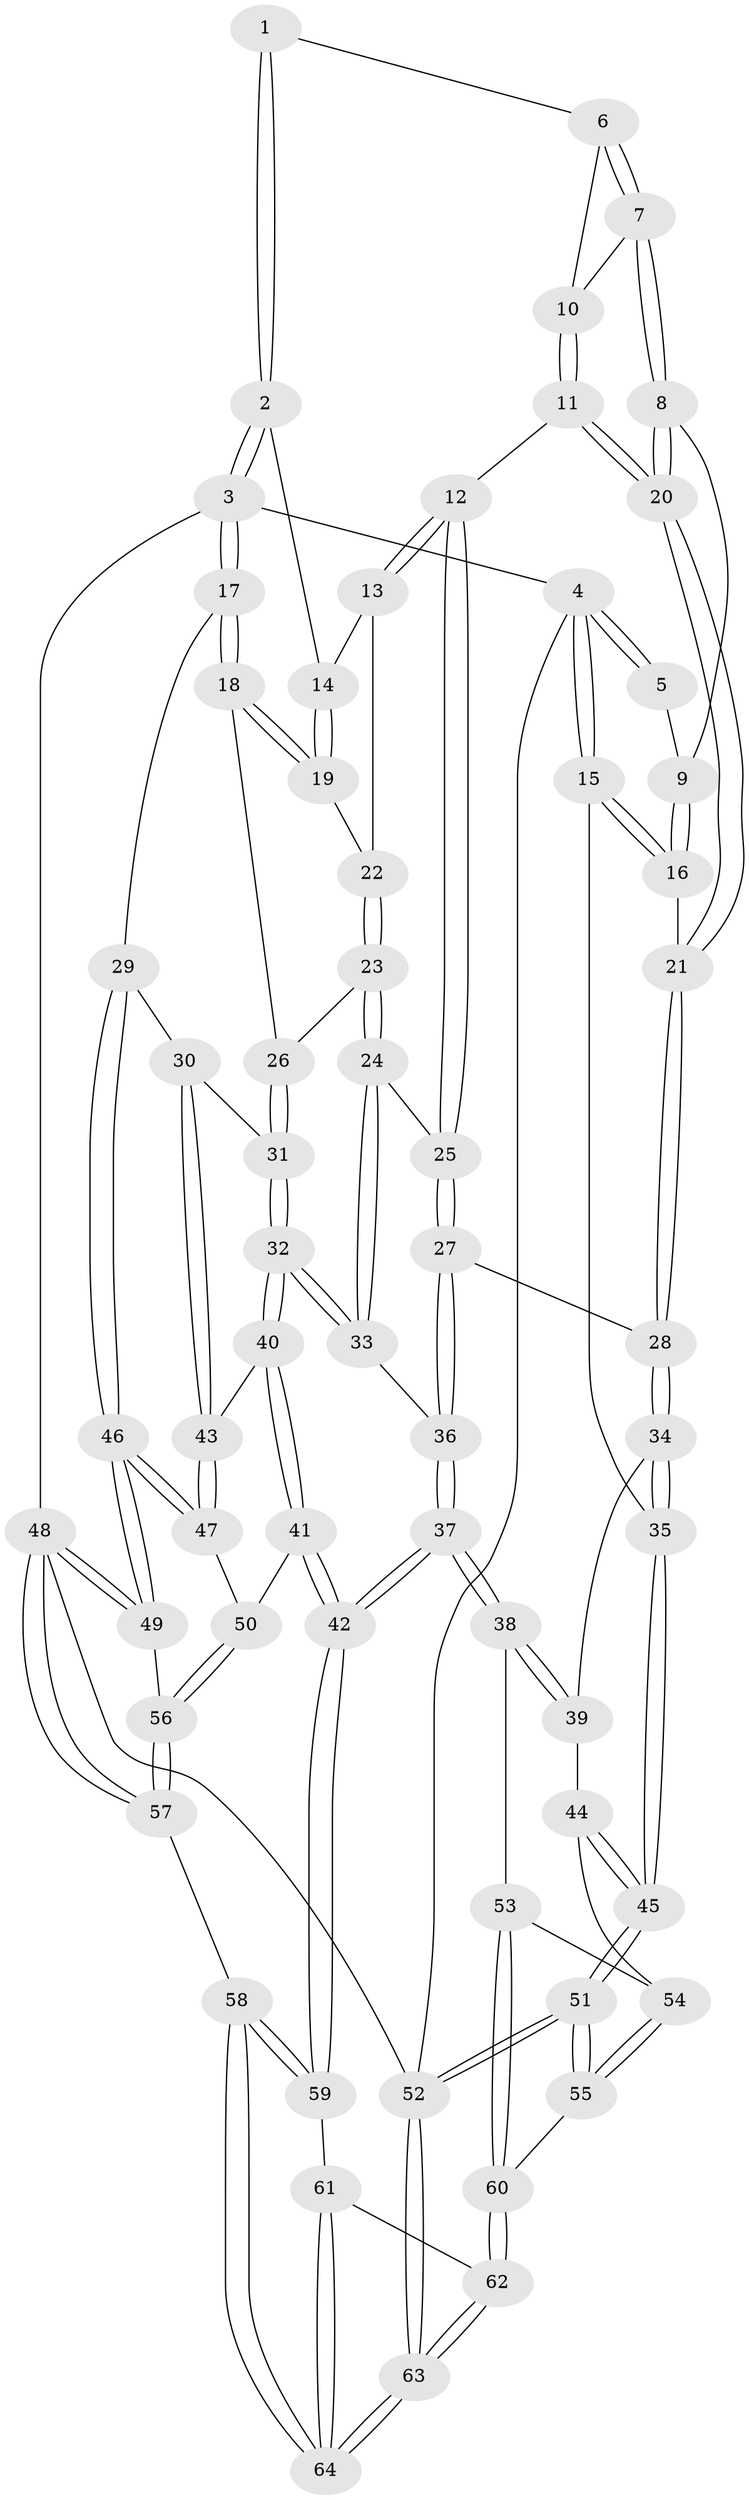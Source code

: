 // Generated by graph-tools (version 1.1) at 2025/38/03/09/25 02:38:45]
// undirected, 64 vertices, 157 edges
graph export_dot {
graph [start="1"]
  node [color=gray90,style=filled];
  1 [pos="+0.40567602617611687+0"];
  2 [pos="+0.852279413470984+0"];
  3 [pos="+1+0"];
  4 [pos="+0+0"];
  5 [pos="+0.2981045940650237+0"];
  6 [pos="+0.41219371946605127+0"];
  7 [pos="+0.3146277565262736+0.18539229710037905"];
  8 [pos="+0.3135566820262484+0.18699919879703925"];
  9 [pos="+0.23426985527388847+0.11082891770650773"];
  10 [pos="+0.46209451130393775+0.09116237095339504"];
  11 [pos="+0.49686546662691844+0.1831922159428449"];
  12 [pos="+0.5969714306356967+0.2195854714839162"];
  13 [pos="+0.6527762302440566+0.17283341395327448"];
  14 [pos="+0.8406775594543839+0"];
  15 [pos="+0+0.2251342081448627"];
  16 [pos="+0.16344384208540325+0.19753722425692244"];
  17 [pos="+1+0.37848741974741273"];
  18 [pos="+0.9016140967209515+0.2512137312738721"];
  19 [pos="+0.8727881909452967+0.20458756946897524"];
  20 [pos="+0.3369946373477084+0.3349661697002802"];
  21 [pos="+0.3361200109771061+0.33658621643540654"];
  22 [pos="+0.7758545093948896+0.2366817436786741"];
  23 [pos="+0.7188316760410621+0.35167381061206987"];
  24 [pos="+0.6617546853781788+0.37155369825749995"];
  25 [pos="+0.6052103740993428+0.2480820498137756"];
  26 [pos="+0.8036151095654696+0.35447946195255886"];
  27 [pos="+0.4325852894251357+0.40688896896658694"];
  28 [pos="+0.33214197402830686+0.39622076015939367"];
  29 [pos="+1+0.45059199194351207"];
  30 [pos="+0.9969316186397273+0.4777353211758383"];
  31 [pos="+0.8875859029728853+0.47158634266300176"];
  32 [pos="+0.7423168486582621+0.5412281988562769"];
  33 [pos="+0.6349135088490423+0.45844489134475486"];
  34 [pos="+0.31536707413718396+0.4204628747996627"];
  35 [pos="+0+0.4664018155872158"];
  36 [pos="+0.6300893900798178+0.46044426905707775"];
  37 [pos="+0.4568107791559837+0.7190785679740592"];
  38 [pos="+0.4265363566842604+0.7052377802422997"];
  39 [pos="+0.33495133999992205+0.49928278713891816"];
  40 [pos="+0.7487293057968595+0.5806990149107256"];
  41 [pos="+0.698379736705387+0.7283680075443179"];
  42 [pos="+0.49876646160946936+0.7713586349712963"];
  43 [pos="+0.8720614693899921+0.6442553614212735"];
  44 [pos="+0.13905767661625246+0.675209875551632"];
  45 [pos="+0+0.6078835451024903"];
  46 [pos="+1+0.8748398550320267"];
  47 [pos="+0.9000614486092577+0.7340502542467667"];
  48 [pos="+1+1"];
  49 [pos="+1+0.9029774510679326"];
  50 [pos="+0.7647770075531133+0.7727123073715917"];
  51 [pos="+0+0.9548509434485567"];
  52 [pos="+0+1"];
  53 [pos="+0.41706728852208974+0.7078668025507477"];
  54 [pos="+0.17625654706477648+0.6973076265046281"];
  55 [pos="+0.1954422096193064+0.8681310310845399"];
  56 [pos="+0.7722473291066746+0.8231543679846678"];
  57 [pos="+0.7996660629236015+1"];
  58 [pos="+0.5927867681442869+1"];
  59 [pos="+0.5046934478339573+0.8798287963818955"];
  60 [pos="+0.22013792376129482+0.8781244214734976"];
  61 [pos="+0.3290264417515274+0.9291308860155827"];
  62 [pos="+0.22871133035643657+0.8939583396769083"];
  63 [pos="+0.21085544416663854+1"];
  64 [pos="+0.21479517529573736+1"];
  1 -- 2;
  1 -- 2;
  1 -- 6;
  2 -- 3;
  2 -- 3;
  2 -- 14;
  3 -- 4;
  3 -- 17;
  3 -- 17;
  3 -- 48;
  4 -- 5;
  4 -- 5;
  4 -- 15;
  4 -- 15;
  4 -- 52;
  5 -- 9;
  6 -- 7;
  6 -- 7;
  6 -- 10;
  7 -- 8;
  7 -- 8;
  7 -- 10;
  8 -- 9;
  8 -- 20;
  8 -- 20;
  9 -- 16;
  9 -- 16;
  10 -- 11;
  10 -- 11;
  11 -- 12;
  11 -- 20;
  11 -- 20;
  12 -- 13;
  12 -- 13;
  12 -- 25;
  12 -- 25;
  13 -- 14;
  13 -- 22;
  14 -- 19;
  14 -- 19;
  15 -- 16;
  15 -- 16;
  15 -- 35;
  16 -- 21;
  17 -- 18;
  17 -- 18;
  17 -- 29;
  18 -- 19;
  18 -- 19;
  18 -- 26;
  19 -- 22;
  20 -- 21;
  20 -- 21;
  21 -- 28;
  21 -- 28;
  22 -- 23;
  22 -- 23;
  23 -- 24;
  23 -- 24;
  23 -- 26;
  24 -- 25;
  24 -- 33;
  24 -- 33;
  25 -- 27;
  25 -- 27;
  26 -- 31;
  26 -- 31;
  27 -- 28;
  27 -- 36;
  27 -- 36;
  28 -- 34;
  28 -- 34;
  29 -- 30;
  29 -- 46;
  29 -- 46;
  30 -- 31;
  30 -- 43;
  30 -- 43;
  31 -- 32;
  31 -- 32;
  32 -- 33;
  32 -- 33;
  32 -- 40;
  32 -- 40;
  33 -- 36;
  34 -- 35;
  34 -- 35;
  34 -- 39;
  35 -- 45;
  35 -- 45;
  36 -- 37;
  36 -- 37;
  37 -- 38;
  37 -- 38;
  37 -- 42;
  37 -- 42;
  38 -- 39;
  38 -- 39;
  38 -- 53;
  39 -- 44;
  40 -- 41;
  40 -- 41;
  40 -- 43;
  41 -- 42;
  41 -- 42;
  41 -- 50;
  42 -- 59;
  42 -- 59;
  43 -- 47;
  43 -- 47;
  44 -- 45;
  44 -- 45;
  44 -- 54;
  45 -- 51;
  45 -- 51;
  46 -- 47;
  46 -- 47;
  46 -- 49;
  46 -- 49;
  47 -- 50;
  48 -- 49;
  48 -- 49;
  48 -- 57;
  48 -- 57;
  48 -- 52;
  49 -- 56;
  50 -- 56;
  50 -- 56;
  51 -- 52;
  51 -- 52;
  51 -- 55;
  51 -- 55;
  52 -- 63;
  52 -- 63;
  53 -- 54;
  53 -- 60;
  53 -- 60;
  54 -- 55;
  54 -- 55;
  55 -- 60;
  56 -- 57;
  56 -- 57;
  57 -- 58;
  58 -- 59;
  58 -- 59;
  58 -- 64;
  58 -- 64;
  59 -- 61;
  60 -- 62;
  60 -- 62;
  61 -- 62;
  61 -- 64;
  61 -- 64;
  62 -- 63;
  62 -- 63;
  63 -- 64;
  63 -- 64;
}
